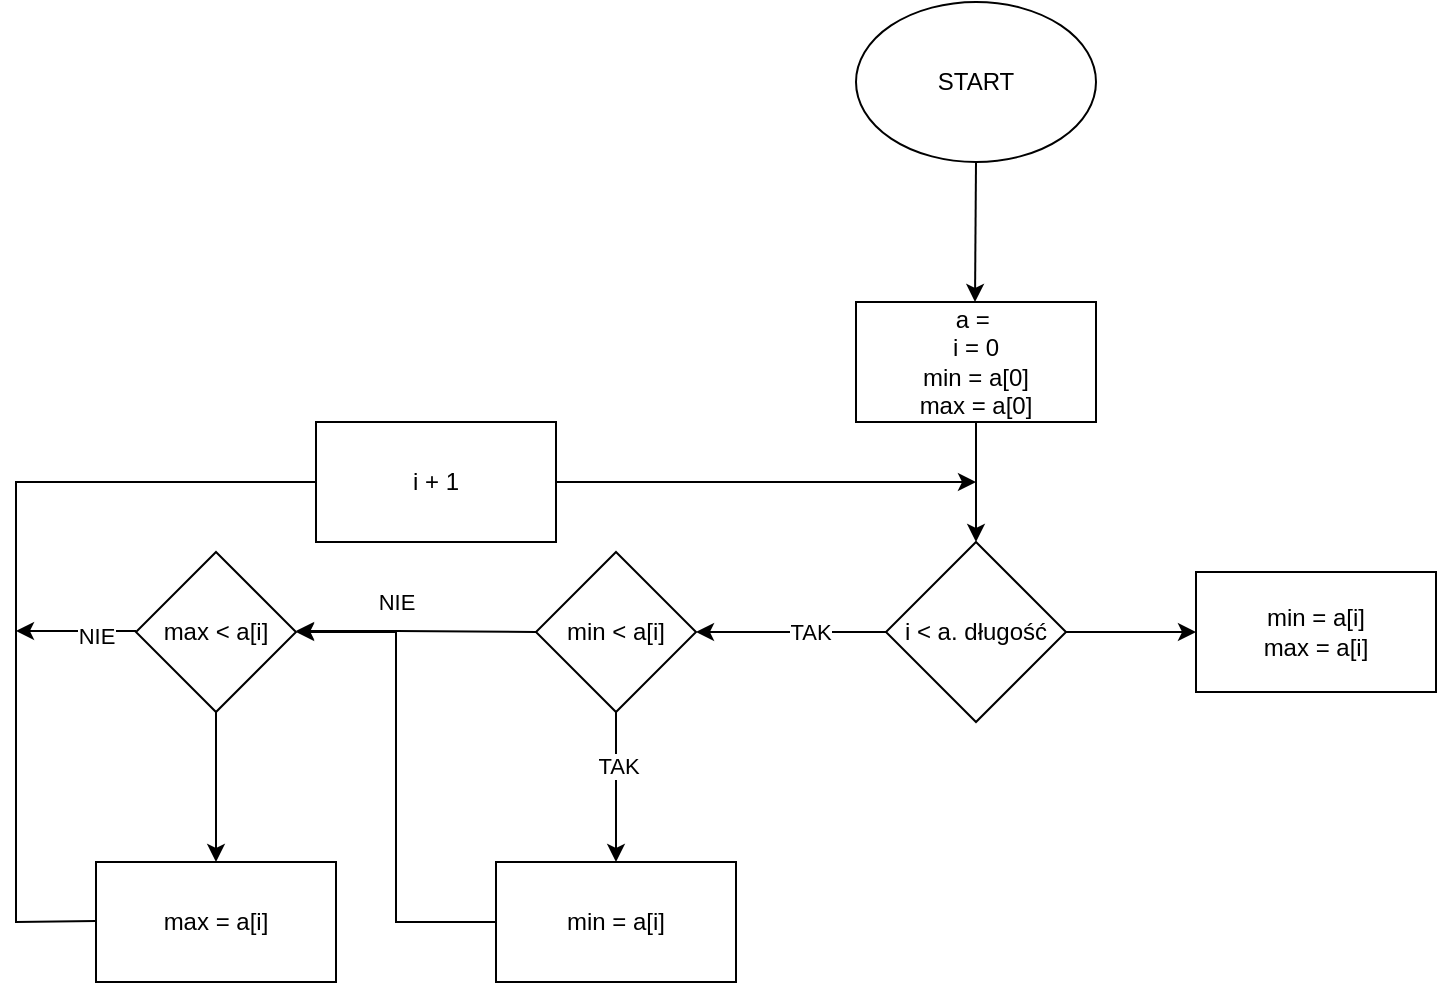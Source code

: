 <mxfile version="20.8.23" type="github">
  <diagram id="C5RBs43oDa-KdzZeNtuy" name="Page-1">
    <mxGraphModel dx="2261" dy="796" grid="1" gridSize="10" guides="1" tooltips="1" connect="1" arrows="1" fold="1" page="1" pageScale="1" pageWidth="827" pageHeight="1169" math="0" shadow="0">
      <root>
        <mxCell id="WIyWlLk6GJQsqaUBKTNV-0" />
        <mxCell id="WIyWlLk6GJQsqaUBKTNV-1" parent="WIyWlLk6GJQsqaUBKTNV-0" />
        <mxCell id="hZMOzfbwOO7N0Zd-26OD-0" value="START" style="ellipse;whiteSpace=wrap;html=1;" parent="WIyWlLk6GJQsqaUBKTNV-1" vertex="1">
          <mxGeometry x="100" y="40" width="120" height="80" as="geometry" />
        </mxCell>
        <mxCell id="hZMOzfbwOO7N0Zd-26OD-1" value="" style="endArrow=classic;html=1;rounded=0;exitX=0.5;exitY=1;exitDx=0;exitDy=0;" parent="WIyWlLk6GJQsqaUBKTNV-1" source="hZMOzfbwOO7N0Zd-26OD-0" edge="1">
          <mxGeometry width="50" height="50" relative="1" as="geometry">
            <mxPoint x="160" y="140" as="sourcePoint" />
            <mxPoint x="159.5" y="190" as="targetPoint" />
          </mxGeometry>
        </mxCell>
        <mxCell id="hZMOzfbwOO7N0Zd-26OD-2" value="a =&amp;nbsp;&lt;br&gt;i = 0&lt;br&gt;min = a[0]&lt;br&gt;max = a[0]" style="rounded=0;whiteSpace=wrap;html=1;" parent="WIyWlLk6GJQsqaUBKTNV-1" vertex="1">
          <mxGeometry x="100" y="190" width="120" height="60" as="geometry" />
        </mxCell>
        <mxCell id="hZMOzfbwOO7N0Zd-26OD-3" value="" style="endArrow=classic;html=1;rounded=0;exitX=0.5;exitY=1;exitDx=0;exitDy=0;entryX=0.5;entryY=0;entryDx=0;entryDy=0;" parent="WIyWlLk6GJQsqaUBKTNV-1" source="hZMOzfbwOO7N0Zd-26OD-2" target="hZMOzfbwOO7N0Zd-26OD-4" edge="1">
          <mxGeometry width="50" height="50" relative="1" as="geometry">
            <mxPoint x="160" y="260" as="sourcePoint" />
            <mxPoint x="160" y="300" as="targetPoint" />
          </mxGeometry>
        </mxCell>
        <mxCell id="hZMOzfbwOO7N0Zd-26OD-7" value="" style="edgeStyle=orthogonalEdgeStyle;rounded=0;orthogonalLoop=1;jettySize=auto;html=1;entryX=1;entryY=0.5;entryDx=0;entryDy=0;" parent="WIyWlLk6GJQsqaUBKTNV-1" source="hZMOzfbwOO7N0Zd-26OD-4" target="hZMOzfbwOO7N0Zd-26OD-10" edge="1">
          <mxGeometry relative="1" as="geometry">
            <mxPoint x="20" y="355" as="targetPoint" />
            <Array as="points" />
          </mxGeometry>
        </mxCell>
        <mxCell id="hZMOzfbwOO7N0Zd-26OD-8" value="TAK" style="edgeLabel;html=1;align=center;verticalAlign=middle;resizable=0;points=[];" parent="hZMOzfbwOO7N0Zd-26OD-7" vertex="1" connectable="0">
          <mxGeometry x="-0.2" relative="1" as="geometry">
            <mxPoint as="offset" />
          </mxGeometry>
        </mxCell>
        <mxCell id="hZMOzfbwOO7N0Zd-26OD-30" value="" style="edgeStyle=orthogonalEdgeStyle;rounded=0;orthogonalLoop=1;jettySize=auto;html=1;" parent="WIyWlLk6GJQsqaUBKTNV-1" source="hZMOzfbwOO7N0Zd-26OD-4" target="hZMOzfbwOO7N0Zd-26OD-29" edge="1">
          <mxGeometry relative="1" as="geometry" />
        </mxCell>
        <mxCell id="hZMOzfbwOO7N0Zd-26OD-4" value="i &amp;lt; a. długość" style="rhombus;whiteSpace=wrap;html=1;" parent="WIyWlLk6GJQsqaUBKTNV-1" vertex="1">
          <mxGeometry x="115" y="310" width="90" height="90" as="geometry" />
        </mxCell>
        <mxCell id="hZMOzfbwOO7N0Zd-26OD-13" value="" style="edgeStyle=orthogonalEdgeStyle;rounded=0;orthogonalLoop=1;jettySize=auto;html=1;" parent="WIyWlLk6GJQsqaUBKTNV-1" source="hZMOzfbwOO7N0Zd-26OD-10" target="hZMOzfbwOO7N0Zd-26OD-11" edge="1">
          <mxGeometry relative="1" as="geometry">
            <Array as="points">
              <mxPoint x="-20" y="410" />
              <mxPoint x="-20" y="410" />
            </Array>
          </mxGeometry>
        </mxCell>
        <mxCell id="hZMOzfbwOO7N0Zd-26OD-15" value="TAK" style="edgeLabel;html=1;align=center;verticalAlign=middle;resizable=0;points=[];" parent="hZMOzfbwOO7N0Zd-26OD-13" vertex="1" connectable="0">
          <mxGeometry x="-0.284" y="1" relative="1" as="geometry">
            <mxPoint as="offset" />
          </mxGeometry>
        </mxCell>
        <mxCell id="hZMOzfbwOO7N0Zd-26OD-10" value="min &amp;lt; a[i]" style="rhombus;whiteSpace=wrap;html=1;" parent="WIyWlLk6GJQsqaUBKTNV-1" vertex="1">
          <mxGeometry x="-60" y="315" width="80" height="80" as="geometry" />
        </mxCell>
        <mxCell id="hZMOzfbwOO7N0Zd-26OD-11" value="min = a[i]" style="rounded=0;whiteSpace=wrap;html=1;" parent="WIyWlLk6GJQsqaUBKTNV-1" vertex="1">
          <mxGeometry x="-80" y="470" width="120" height="60" as="geometry" />
        </mxCell>
        <mxCell id="hZMOzfbwOO7N0Zd-26OD-25" value="" style="edgeStyle=orthogonalEdgeStyle;rounded=0;orthogonalLoop=1;jettySize=auto;html=1;" parent="WIyWlLk6GJQsqaUBKTNV-1" source="hZMOzfbwOO7N0Zd-26OD-16" target="hZMOzfbwOO7N0Zd-26OD-20" edge="1">
          <mxGeometry relative="1" as="geometry" />
        </mxCell>
        <mxCell id="hZMOzfbwOO7N0Zd-26OD-16" value="max &amp;lt; a[i]" style="rhombus;whiteSpace=wrap;html=1;" parent="WIyWlLk6GJQsqaUBKTNV-1" vertex="1">
          <mxGeometry x="-260" y="315" width="80" height="80" as="geometry" />
        </mxCell>
        <mxCell id="hZMOzfbwOO7N0Zd-26OD-20" value="max = a[i]" style="rounded=0;whiteSpace=wrap;html=1;" parent="WIyWlLk6GJQsqaUBKTNV-1" vertex="1">
          <mxGeometry x="-280" y="470" width="120" height="60" as="geometry" />
        </mxCell>
        <mxCell id="hZMOzfbwOO7N0Zd-26OD-22" value="" style="endArrow=classic;html=1;rounded=0;entryX=1;entryY=0.5;entryDx=0;entryDy=0;exitX=0;exitY=0.5;exitDx=0;exitDy=0;" parent="WIyWlLk6GJQsqaUBKTNV-1" source="hZMOzfbwOO7N0Zd-26OD-11" target="hZMOzfbwOO7N0Zd-26OD-16" edge="1">
          <mxGeometry width="50" height="50" relative="1" as="geometry">
            <mxPoint x="-140" y="510" as="sourcePoint" />
            <mxPoint x="-120" y="345" as="targetPoint" />
            <Array as="points">
              <mxPoint x="-130" y="500" />
              <mxPoint x="-130" y="355" />
            </Array>
          </mxGeometry>
        </mxCell>
        <mxCell id="hZMOzfbwOO7N0Zd-26OD-23" value="NIE" style="edgeLabel;html=1;align=center;verticalAlign=middle;resizable=0;points=[];" parent="hZMOzfbwOO7N0Zd-26OD-22" vertex="1" connectable="0">
          <mxGeometry x="0.167" relative="1" as="geometry">
            <mxPoint y="-67" as="offset" />
          </mxGeometry>
        </mxCell>
        <mxCell id="hZMOzfbwOO7N0Zd-26OD-26" value="" style="endArrow=classic;html=1;rounded=0;" parent="WIyWlLk6GJQsqaUBKTNV-1" edge="1">
          <mxGeometry width="50" height="50" relative="1" as="geometry">
            <mxPoint x="-260" y="354.5" as="sourcePoint" />
            <mxPoint x="-320" y="354.5" as="targetPoint" />
          </mxGeometry>
        </mxCell>
        <mxCell id="hZMOzfbwOO7N0Zd-26OD-27" value="NIE" style="edgeLabel;html=1;align=center;verticalAlign=middle;resizable=0;points=[];" parent="hZMOzfbwOO7N0Zd-26OD-26" vertex="1" connectable="0">
          <mxGeometry x="-0.333" y="2" relative="1" as="geometry">
            <mxPoint as="offset" />
          </mxGeometry>
        </mxCell>
        <mxCell id="hZMOzfbwOO7N0Zd-26OD-28" value="" style="endArrow=classic;html=1;rounded=0;startArrow=none;exitX=1;exitY=0.5;exitDx=0;exitDy=0;" parent="WIyWlLk6GJQsqaUBKTNV-1" edge="1" source="N5u0FVt7vBdd2F21I4S9-3">
          <mxGeometry width="50" height="50" relative="1" as="geometry">
            <mxPoint x="-280" y="499.5" as="sourcePoint" />
            <mxPoint x="160" y="280" as="targetPoint" />
            <Array as="points" />
          </mxGeometry>
        </mxCell>
        <mxCell id="hZMOzfbwOO7N0Zd-26OD-29" value="min = a[i]&lt;br&gt;max = a[i]" style="rounded=0;whiteSpace=wrap;html=1;" parent="WIyWlLk6GJQsqaUBKTNV-1" vertex="1">
          <mxGeometry x="270" y="325" width="120" height="60" as="geometry" />
        </mxCell>
        <mxCell id="N5u0FVt7vBdd2F21I4S9-1" value="" style="endArrow=classic;html=1;rounded=0;entryX=1;entryY=0.5;entryDx=0;entryDy=0;exitX=0;exitY=0.5;exitDx=0;exitDy=0;" edge="1" parent="WIyWlLk6GJQsqaUBKTNV-1" source="hZMOzfbwOO7N0Zd-26OD-10">
          <mxGeometry width="50" height="50" relative="1" as="geometry">
            <mxPoint x="-50" y="354.5" as="sourcePoint" />
            <mxPoint x="-180" y="354.5" as="targetPoint" />
            <Array as="points">
              <mxPoint x="-130" y="354.5" />
            </Array>
          </mxGeometry>
        </mxCell>
        <mxCell id="N5u0FVt7vBdd2F21I4S9-4" value="" style="endArrow=none;html=1;rounded=0;entryX=0;entryY=0.5;entryDx=0;entryDy=0;" edge="1" parent="WIyWlLk6GJQsqaUBKTNV-1" target="N5u0FVt7vBdd2F21I4S9-3">
          <mxGeometry width="50" height="50" relative="1" as="geometry">
            <mxPoint x="-280" y="499.5" as="sourcePoint" />
            <mxPoint x="160" y="280" as="targetPoint" />
            <Array as="points">
              <mxPoint x="-320" y="500" />
              <mxPoint x="-320" y="280" />
            </Array>
          </mxGeometry>
        </mxCell>
        <mxCell id="N5u0FVt7vBdd2F21I4S9-3" value="i + 1" style="rounded=0;whiteSpace=wrap;html=1;" vertex="1" parent="WIyWlLk6GJQsqaUBKTNV-1">
          <mxGeometry x="-170" y="250" width="120" height="60" as="geometry" />
        </mxCell>
      </root>
    </mxGraphModel>
  </diagram>
</mxfile>
